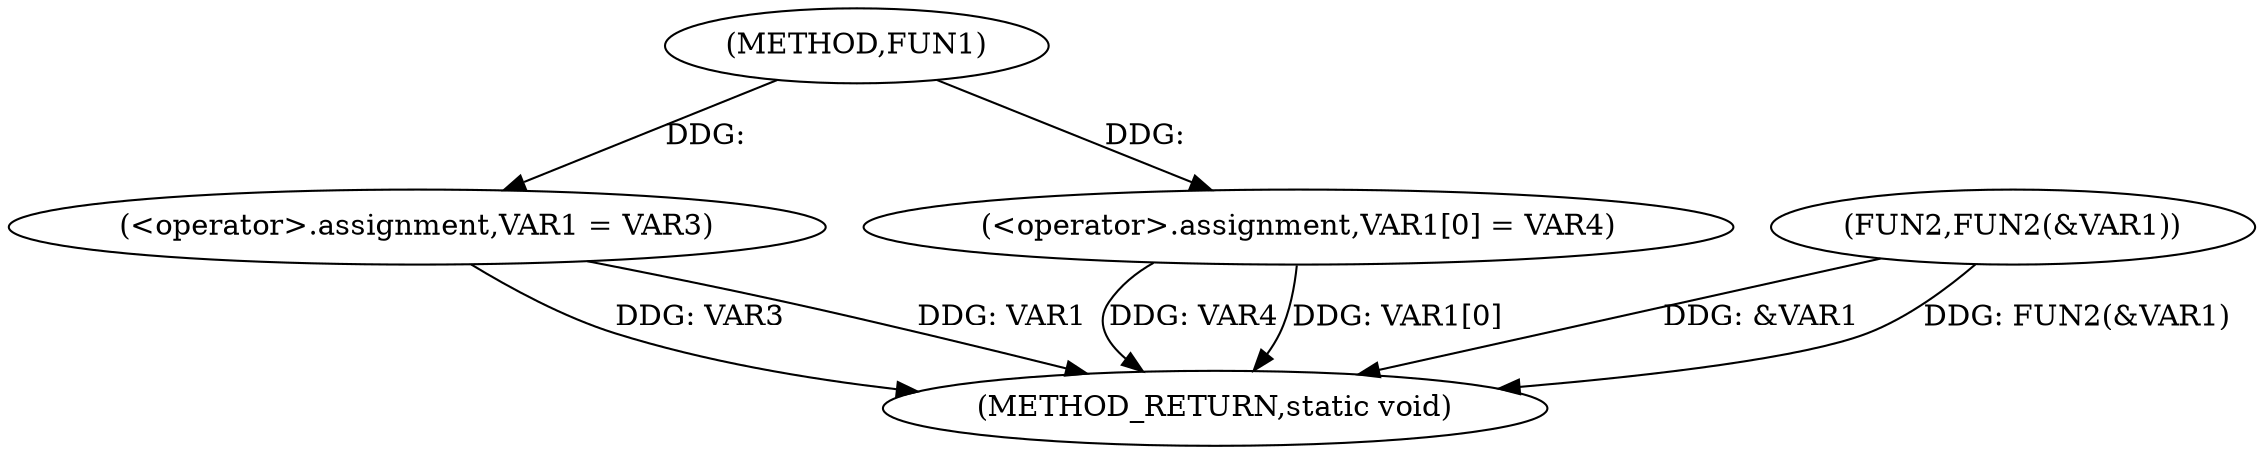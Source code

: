 digraph FUN1 {  
"1000100" [label = "(METHOD,FUN1)" ]
"1000116" [label = "(METHOD_RETURN,static void)" ]
"1000105" [label = "(<operator>.assignment,VAR1 = VAR3)" ]
"1000108" [label = "(<operator>.assignment,VAR1[0] = VAR4)" ]
"1000113" [label = "(FUN2,FUN2(&VAR1))" ]
  "1000105" -> "1000116"  [ label = "DDG: VAR3"] 
  "1000113" -> "1000116"  [ label = "DDG: &VAR1"] 
  "1000108" -> "1000116"  [ label = "DDG: VAR4"] 
  "1000113" -> "1000116"  [ label = "DDG: FUN2(&VAR1)"] 
  "1000105" -> "1000116"  [ label = "DDG: VAR1"] 
  "1000108" -> "1000116"  [ label = "DDG: VAR1[0]"] 
  "1000100" -> "1000105"  [ label = "DDG: "] 
  "1000100" -> "1000108"  [ label = "DDG: "] 
}
